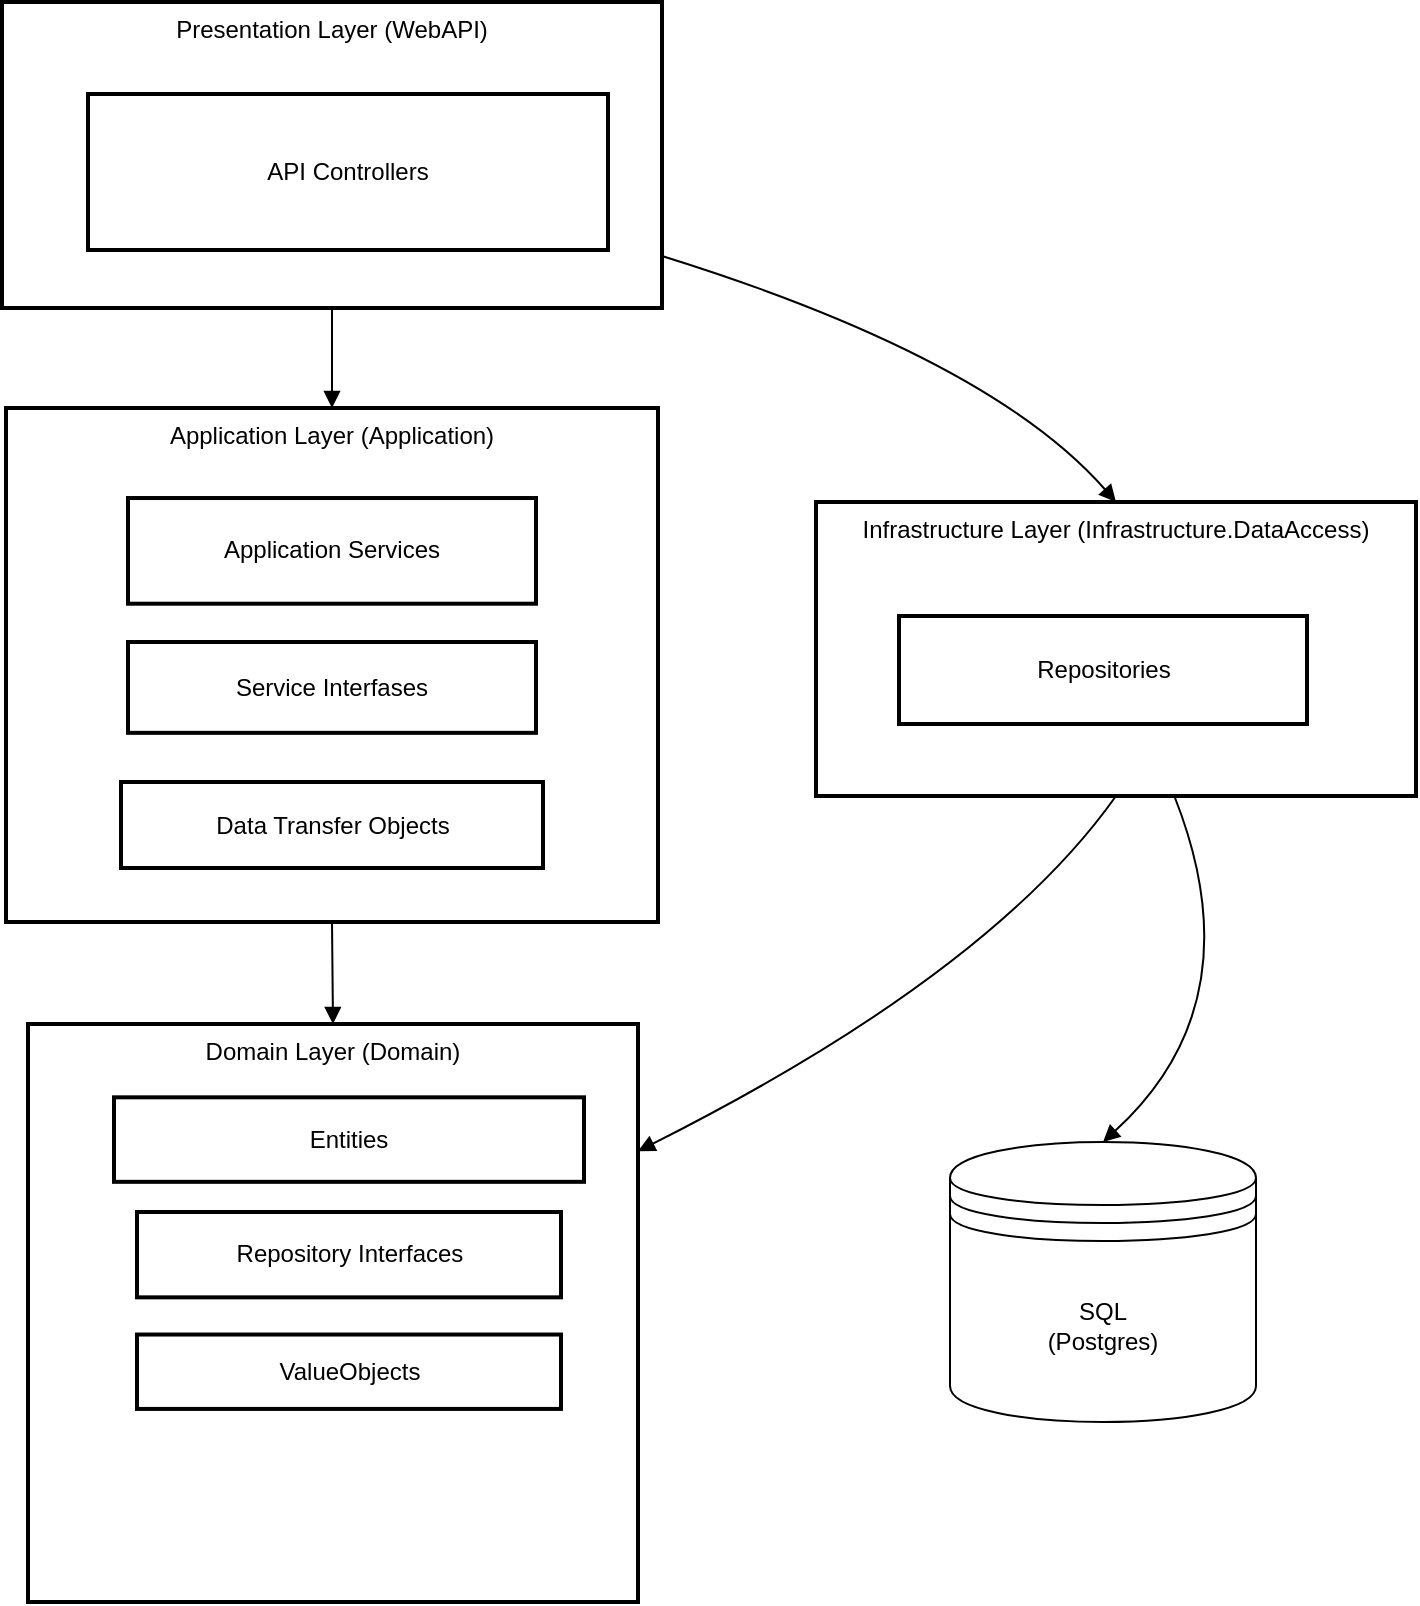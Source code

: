 <mxfile version="28.1.1">
  <diagram name="Страница — 1" id="ls_Fy9mCg1k26mbbEDVw">
    <mxGraphModel dx="861" dy="943" grid="1" gridSize="10" guides="1" tooltips="1" connect="1" arrows="1" fold="1" page="1" pageScale="1" pageWidth="827" pageHeight="1169" math="0" shadow="0">
      <root>
        <mxCell id="0" />
        <mxCell id="1" parent="0" />
        <mxCell id="j5hoecukJLAH6W0jeRj7-24" value="Presentation Layer (WebAPI)" style="whiteSpace=wrap;strokeWidth=2;verticalAlign=top;" parent="1" vertex="1">
          <mxGeometry x="1003" y="130" width="330" height="153" as="geometry" />
        </mxCell>
        <mxCell id="j5hoecukJLAH6W0jeRj7-25" value="API Controllers" style="whiteSpace=wrap;strokeWidth=2;" parent="j5hoecukJLAH6W0jeRj7-24" vertex="1">
          <mxGeometry x="43" y="46" width="260" height="78" as="geometry" />
        </mxCell>
        <mxCell id="j5hoecukJLAH6W0jeRj7-26" value="" style="curved=1;startArrow=none;endArrow=block;exitX=0.5;exitY=1;entryX=0.5;entryY=0;rounded=0;" parent="1" source="j5hoecukJLAH6W0jeRj7-24" target="j5hoecukJLAH6W0jeRj7-21" edge="1">
          <mxGeometry relative="1" as="geometry">
            <Array as="points" />
          </mxGeometry>
        </mxCell>
        <mxCell id="j5hoecukJLAH6W0jeRj7-28" value="" style="curved=1;startArrow=none;endArrow=block;exitX=1;exitY=0.83;entryX=0.5;entryY=0;rounded=0;" parent="1" source="j5hoecukJLAH6W0jeRj7-24" target="j5hoecukJLAH6W0jeRj7-17" edge="1">
          <mxGeometry relative="1" as="geometry">
            <Array as="points">
              <mxPoint x="1497" y="308" />
            </Array>
          </mxGeometry>
        </mxCell>
        <mxCell id="j5hoecukJLAH6W0jeRj7-29" value="" style="curved=1;startArrow=none;endArrow=block;exitX=0.5;exitY=1;entryX=0.5;entryY=0;rounded=0;" parent="1" source="j5hoecukJLAH6W0jeRj7-21" target="j5hoecukJLAH6W0jeRj7-18" edge="1">
          <mxGeometry relative="1" as="geometry">
            <Array as="points" />
          </mxGeometry>
        </mxCell>
        <mxCell id="j5hoecukJLAH6W0jeRj7-30" value="" style="curved=1;startArrow=none;endArrow=block;exitX=0.5;exitY=1;entryX=1;entryY=0.22;rounded=0;" parent="1" source="j5hoecukJLAH6W0jeRj7-17" target="j5hoecukJLAH6W0jeRj7-18" edge="1">
          <mxGeometry relative="1" as="geometry">
            <Array as="points">
              <mxPoint x="1497" y="616" />
            </Array>
          </mxGeometry>
        </mxCell>
        <mxCell id="2YPIbEq-VfLDvGcAOa1U-1" value="&lt;div&gt;SQL&lt;/div&gt;&lt;div&gt;(Postgres)&lt;/div&gt;" style="shape=datastore;whiteSpace=wrap;html=1;" vertex="1" parent="1">
          <mxGeometry x="1477" y="700" width="153" height="140" as="geometry" />
        </mxCell>
        <mxCell id="2YPIbEq-VfLDvGcAOa1U-5" value="" style="group" vertex="1" connectable="0" parent="1">
          <mxGeometry x="1410" y="380" width="300" height="147" as="geometry" />
        </mxCell>
        <mxCell id="j5hoecukJLAH6W0jeRj7-17" value="Infrastructure Layer (Infrastructure.DataAccess)" style="whiteSpace=wrap;strokeWidth=2;verticalAlign=top;" parent="2YPIbEq-VfLDvGcAOa1U-5" vertex="1">
          <mxGeometry width="300" height="147" as="geometry" />
        </mxCell>
        <mxCell id="2YPIbEq-VfLDvGcAOa1U-2" value="Repositories" style="whiteSpace=wrap;strokeWidth=2;" vertex="1" parent="2YPIbEq-VfLDvGcAOa1U-5">
          <mxGeometry x="41.5" y="57" width="204" height="54" as="geometry" />
        </mxCell>
        <mxCell id="2YPIbEq-VfLDvGcAOa1U-6" value="" style="curved=1;startArrow=none;endArrow=block;entryX=0.5;entryY=0;rounded=0;entryDx=0;entryDy=0;" edge="1" parent="1" source="j5hoecukJLAH6W0jeRj7-17" target="2YPIbEq-VfLDvGcAOa1U-1">
          <mxGeometry relative="1" as="geometry">
            <Array as="points">
              <mxPoint x="1630" y="630" />
            </Array>
            <mxPoint x="1759" y="560" as="sourcePoint" />
            <mxPoint x="1530" y="731" as="targetPoint" />
          </mxGeometry>
        </mxCell>
        <mxCell id="j5hoecukJLAH6W0jeRj7-18" value="Domain Layer (Domain)" style="whiteSpace=wrap;strokeWidth=2;verticalAlign=top;" parent="1" vertex="1">
          <mxGeometry x="1016" y="641" width="305" height="289" as="geometry" />
        </mxCell>
        <mxCell id="j5hoecukJLAH6W0jeRj7-19" value="Entities" style="whiteSpace=wrap;strokeWidth=2;" parent="j5hoecukJLAH6W0jeRj7-18" vertex="1">
          <mxGeometry x="43" y="36.667" width="235" height="42.25" as="geometry" />
        </mxCell>
        <mxCell id="j5hoecukJLAH6W0jeRj7-20" value="Repository Interfaces" style="whiteSpace=wrap;strokeWidth=2;" parent="j5hoecukJLAH6W0jeRj7-18" vertex="1">
          <mxGeometry x="54.5" y="94" width="212" height="42.677" as="geometry" />
        </mxCell>
        <mxCell id="2YPIbEq-VfLDvGcAOa1U-10" value="ValueObjects" style="whiteSpace=wrap;strokeWidth=2;" vertex="1" parent="j5hoecukJLAH6W0jeRj7-18">
          <mxGeometry x="54.5" y="155.272" width="212" height="37.191" as="geometry" />
        </mxCell>
        <mxCell id="j5hoecukJLAH6W0jeRj7-21" value="Application Layer (Application)" style="whiteSpace=wrap;strokeWidth=2;verticalAlign=top;" parent="1" vertex="1">
          <mxGeometry x="1005" y="333" width="326" height="257" as="geometry" />
        </mxCell>
        <mxCell id="j5hoecukJLAH6W0jeRj7-22" value="Application Services" style="whiteSpace=wrap;strokeWidth=2;" parent="j5hoecukJLAH6W0jeRj7-21" vertex="1">
          <mxGeometry x="61" y="45.014" width="204" height="52.842" as="geometry" />
        </mxCell>
        <mxCell id="j5hoecukJLAH6W0jeRj7-23" value="Data Transfer Objects" style="whiteSpace=wrap;strokeWidth=2;" parent="j5hoecukJLAH6W0jeRj7-21" vertex="1">
          <mxGeometry x="57.5" y="187" width="211" height="43" as="geometry" />
        </mxCell>
        <mxCell id="2YPIbEq-VfLDvGcAOa1U-7" value="Service Interfases" style="whiteSpace=wrap;strokeWidth=2;" vertex="1" parent="j5hoecukJLAH6W0jeRj7-21">
          <mxGeometry x="61" y="117" width="204" height="45.419" as="geometry" />
        </mxCell>
      </root>
    </mxGraphModel>
  </diagram>
</mxfile>
